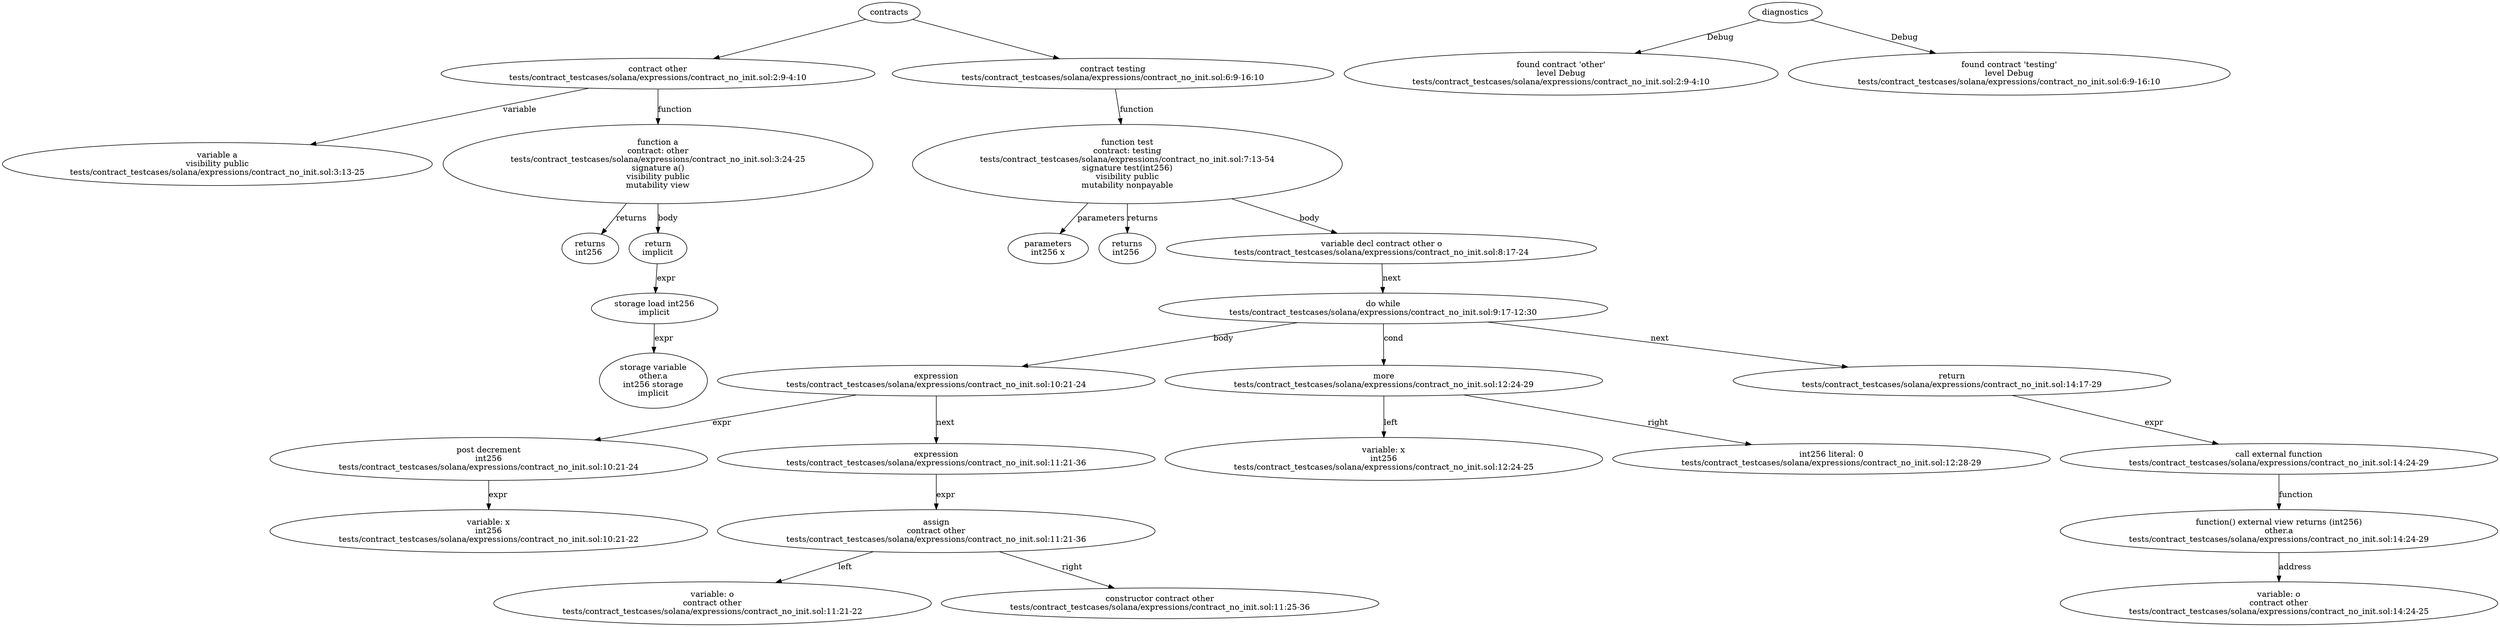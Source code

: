 strict digraph "tests/contract_testcases/solana/expressions/contract_no_init.sol" {
	contract [label="contract other\ntests/contract_testcases/solana/expressions/contract_no_init.sol:2:9-4:10"]
	var [label="variable a\nvisibility public\ntests/contract_testcases/solana/expressions/contract_no_init.sol:3:13-25"]
	a [label="function a\ncontract: other\ntests/contract_testcases/solana/expressions/contract_no_init.sol:3:24-25\nsignature a()\nvisibility public\nmutability view"]
	returns [label="returns\nint256 "]
	return [label="return\nimplicit"]
	storage_load [label="storage load int256\nimplicit"]
	storage_var [label="storage variable\nother.a\nint256 storage\nimplicit"]
	contract_9 [label="contract testing\ntests/contract_testcases/solana/expressions/contract_no_init.sol:6:9-16:10"]
	test [label="function test\ncontract: testing\ntests/contract_testcases/solana/expressions/contract_no_init.sol:7:13-54\nsignature test(int256)\nvisibility public\nmutability nonpayable"]
	parameters [label="parameters\nint256 x"]
	returns_12 [label="returns\nint256 "]
	var_decl [label="variable decl contract other o\ntests/contract_testcases/solana/expressions/contract_no_init.sol:8:17-24"]
	dowhile [label="do while\ntests/contract_testcases/solana/expressions/contract_no_init.sol:9:17-12:30"]
	expr [label="expression\ntests/contract_testcases/solana/expressions/contract_no_init.sol:10:21-24"]
	post_decrement [label="post decrement\nint256\ntests/contract_testcases/solana/expressions/contract_no_init.sol:10:21-24"]
	variable [label="variable: x\nint256\ntests/contract_testcases/solana/expressions/contract_no_init.sol:10:21-22"]
	expr_18 [label="expression\ntests/contract_testcases/solana/expressions/contract_no_init.sol:11:21-36"]
	assign [label="assign\ncontract other\ntests/contract_testcases/solana/expressions/contract_no_init.sol:11:21-36"]
	variable_20 [label="variable: o\ncontract other\ntests/contract_testcases/solana/expressions/contract_no_init.sol:11:21-22"]
	constructor [label="constructor contract other\ntests/contract_testcases/solana/expressions/contract_no_init.sol:11:25-36"]
	more [label="more\ntests/contract_testcases/solana/expressions/contract_no_init.sol:12:24-29"]
	variable_23 [label="variable: x\nint256\ntests/contract_testcases/solana/expressions/contract_no_init.sol:12:24-25"]
	number_literal [label="int256 literal: 0\ntests/contract_testcases/solana/expressions/contract_no_init.sol:12:28-29"]
	return_25 [label="return\ntests/contract_testcases/solana/expressions/contract_no_init.sol:14:17-29"]
	call_external_function [label="call external function\ntests/contract_testcases/solana/expressions/contract_no_init.sol:14:24-29"]
	external_function [label="function() external view returns (int256)\nother.a\ntests/contract_testcases/solana/expressions/contract_no_init.sol:14:24-29"]
	variable_28 [label="variable: o\ncontract other\ntests/contract_testcases/solana/expressions/contract_no_init.sol:14:24-25"]
	diagnostic [label="found contract 'other'\nlevel Debug\ntests/contract_testcases/solana/expressions/contract_no_init.sol:2:9-4:10"]
	diagnostic_31 [label="found contract 'testing'\nlevel Debug\ntests/contract_testcases/solana/expressions/contract_no_init.sol:6:9-16:10"]
	contracts -> contract
	contract -> var [label="variable"]
	contract -> a [label="function"]
	a -> returns [label="returns"]
	a -> return [label="body"]
	return -> storage_load [label="expr"]
	storage_load -> storage_var [label="expr"]
	contracts -> contract_9
	contract_9 -> test [label="function"]
	test -> parameters [label="parameters"]
	test -> returns_12 [label="returns"]
	test -> var_decl [label="body"]
	var_decl -> dowhile [label="next"]
	dowhile -> expr [label="body"]
	expr -> post_decrement [label="expr"]
	post_decrement -> variable [label="expr"]
	expr -> expr_18 [label="next"]
	expr_18 -> assign [label="expr"]
	assign -> variable_20 [label="left"]
	assign -> constructor [label="right"]
	dowhile -> more [label="cond"]
	more -> variable_23 [label="left"]
	more -> number_literal [label="right"]
	dowhile -> return_25 [label="next"]
	return_25 -> call_external_function [label="expr"]
	call_external_function -> external_function [label="function"]
	external_function -> variable_28 [label="address"]
	diagnostics -> diagnostic [label="Debug"]
	diagnostics -> diagnostic_31 [label="Debug"]
}
